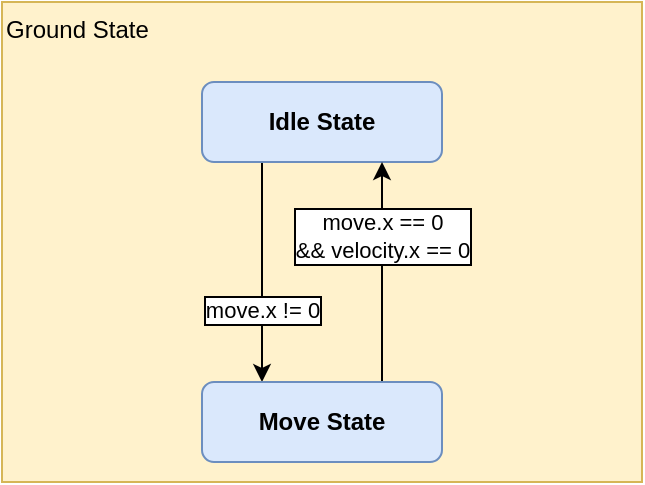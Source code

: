 <mxfile version="21.6.8" type="device">
  <diagram id="W1BwmWzLlPHiCO6JRswT" name="第 1 页">
    <mxGraphModel dx="989" dy="1782" grid="1" gridSize="10" guides="1" tooltips="1" connect="1" arrows="1" fold="1" page="1" pageScale="1" pageWidth="1920" pageHeight="1200" math="0" shadow="0">
      <root>
        <mxCell id="0" />
        <mxCell id="1" parent="0" />
        <mxCell id="LBKLZH5YYMk8-vjrodIQ-34" value="Ground State" style="rounded=0;whiteSpace=wrap;html=1;fillColor=#fff2cc;strokeColor=#d6b656;align=left;verticalAlign=top;" parent="1" vertex="1">
          <mxGeometry x="620" y="-690" width="320" height="240" as="geometry" />
        </mxCell>
        <mxCell id="LBKLZH5YYMk8-vjrodIQ-21" value="move.x != 0" style="edgeStyle=orthogonalEdgeStyle;rounded=1;orthogonalLoop=1;jettySize=auto;html=1;exitX=0.25;exitY=1;exitDx=0;exitDy=0;entryX=0.25;entryY=0;entryDx=0;entryDy=0;labelBorderColor=default;" parent="1" source="LBKLZH5YYMk8-vjrodIQ-1" target="LBKLZH5YYMk8-vjrodIQ-2" edge="1">
          <mxGeometry x="0.333" relative="1" as="geometry">
            <mxPoint as="offset" />
          </mxGeometry>
        </mxCell>
        <mxCell id="LBKLZH5YYMk8-vjrodIQ-1" value="Idle&amp;nbsp;State" style="rounded=1;whiteSpace=wrap;html=1;fillColor=#dae8fc;fontStyle=1;verticalAlign=middle;strokeColor=#6c8ebf;" parent="1" vertex="1">
          <mxGeometry x="720" y="-650" width="120" height="40" as="geometry" />
        </mxCell>
        <mxCell id="LBKLZH5YYMk8-vjrodIQ-22" value="move.x == 0&lt;br&gt;&amp;amp;&amp;amp; velocity.x == 0" style="edgeStyle=orthogonalEdgeStyle;rounded=1;orthogonalLoop=1;jettySize=auto;html=1;exitX=0.75;exitY=0;exitDx=0;exitDy=0;entryX=0.75;entryY=1;entryDx=0;entryDy=0;labelBorderColor=default;" parent="1" source="LBKLZH5YYMk8-vjrodIQ-2" target="LBKLZH5YYMk8-vjrodIQ-1" edge="1">
          <mxGeometry x="0.333" relative="1" as="geometry">
            <mxPoint as="offset" />
          </mxGeometry>
        </mxCell>
        <mxCell id="LBKLZH5YYMk8-vjrodIQ-2" value="Move State" style="rounded=1;whiteSpace=wrap;html=1;fillColor=#dae8fc;fontStyle=1;verticalAlign=middle;strokeColor=#6c8ebf;" parent="1" vertex="1">
          <mxGeometry x="720" y="-500" width="120" height="40" as="geometry" />
        </mxCell>
      </root>
    </mxGraphModel>
  </diagram>
</mxfile>
